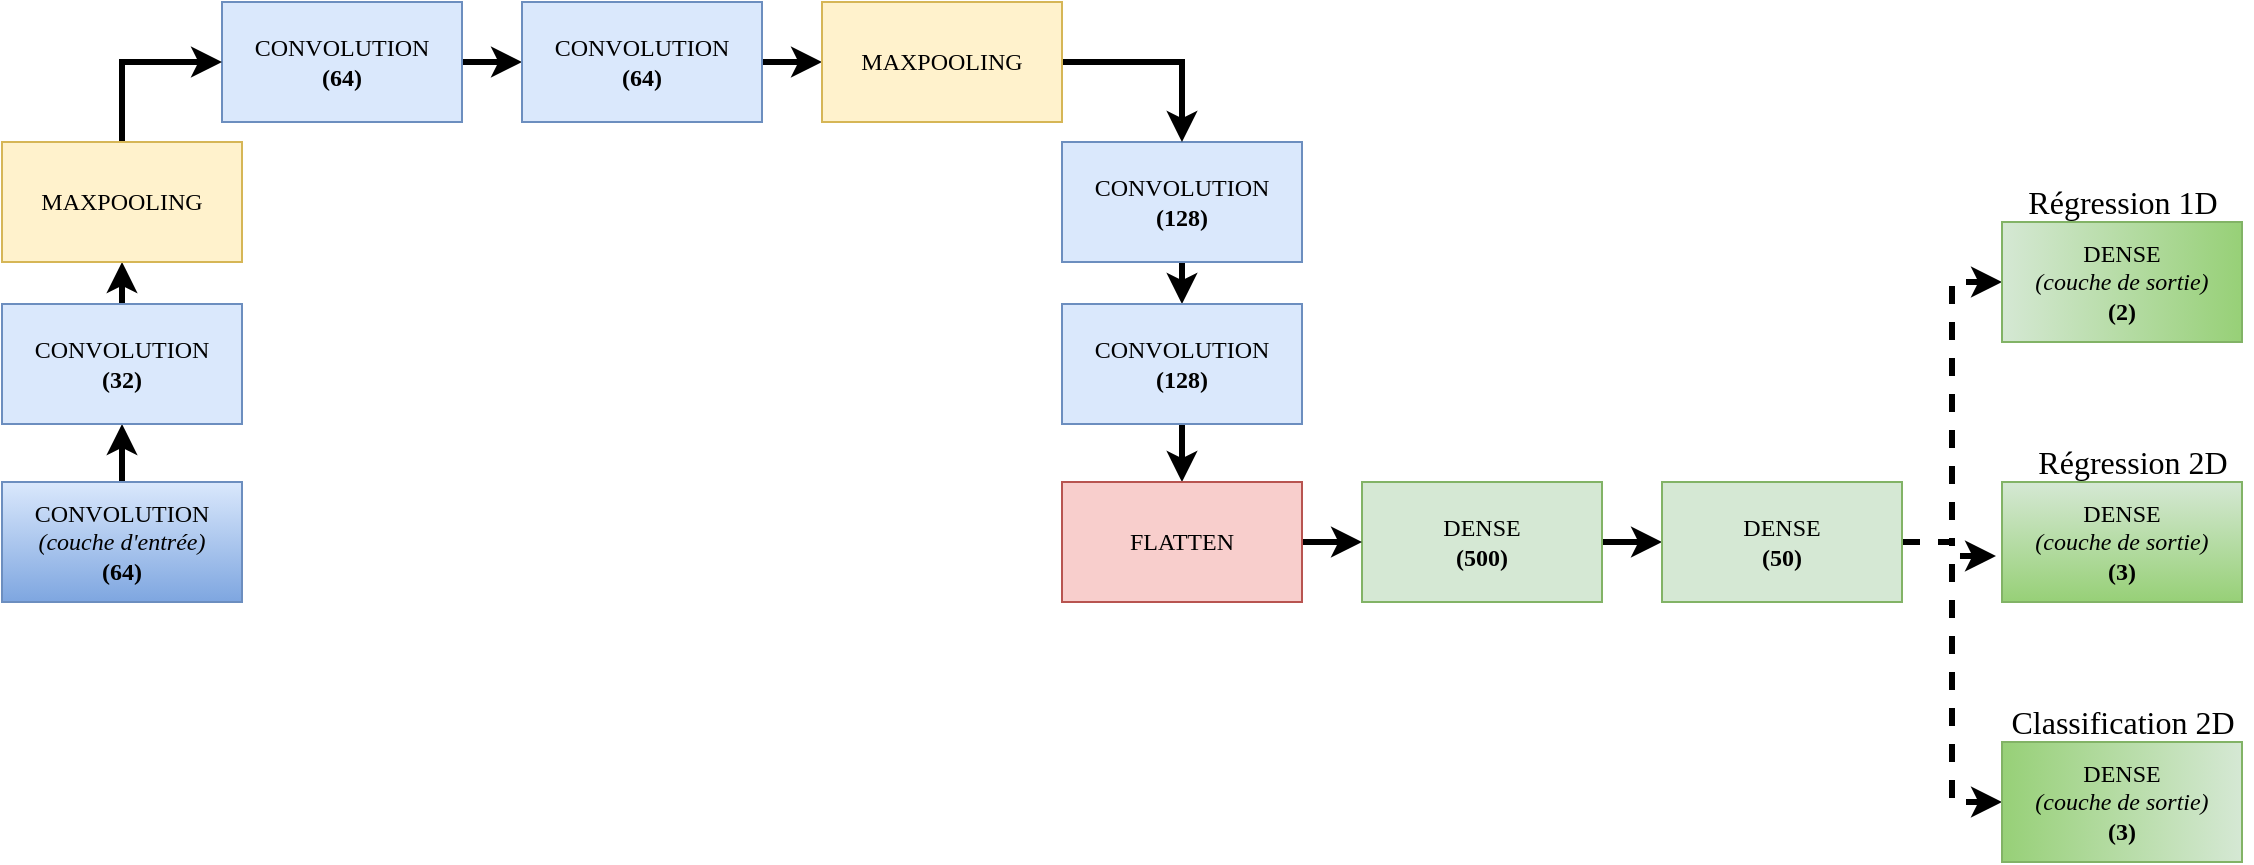 <mxfile version="13.6.2" type="device" pages="2"><diagram id="00Otvtv3kpeO-yfdXEUo" name="Page-1"><mxGraphModel dx="1072" dy="125" grid="1" gridSize="10" guides="1" tooltips="1" connect="1" arrows="1" fold="1" page="1" pageScale="1" pageWidth="1169" pageHeight="827" math="0" shadow="0"><root><mxCell id="UKNlv2apCD9zDsKlRs_M-0"/><mxCell id="UKNlv2apCD9zDsKlRs_M-1" parent="UKNlv2apCD9zDsKlRs_M-0"/><mxCell id="UKNlv2apCD9zDsKlRs_M-2" style="edgeStyle=orthogonalEdgeStyle;rounded=0;orthogonalLoop=1;jettySize=auto;html=1;exitX=0.5;exitY=0;exitDx=0;exitDy=0;entryX=0.5;entryY=1;entryDx=0;entryDy=0;strokeWidth=3;" parent="UKNlv2apCD9zDsKlRs_M-1" source="UKNlv2apCD9zDsKlRs_M-3" target="UKNlv2apCD9zDsKlRs_M-5" edge="1"><mxGeometry relative="1" as="geometry"/></mxCell><mxCell id="UKNlv2apCD9zDsKlRs_M-3" value="&lt;font face=&quot;Iwona&quot;&gt;CONVOLUTION&lt;br&gt;&lt;i&gt;(couche d'entrée)&lt;/i&gt;&lt;br&gt;&lt;b&gt;(64)&lt;/b&gt;&lt;br&gt;&lt;/font&gt;" style="rounded=0;whiteSpace=wrap;html=1;rotation=0;fillColor=#dae8fc;strokeColor=#6c8ebf;gradientColor=#7ea6e0;" parent="UKNlv2apCD9zDsKlRs_M-1" vertex="1"><mxGeometry x="40" y="1350" width="120" height="60" as="geometry"/></mxCell><mxCell id="UKNlv2apCD9zDsKlRs_M-23" style="edgeStyle=orthogonalEdgeStyle;rounded=0;orthogonalLoop=1;jettySize=auto;html=1;exitX=0.5;exitY=0;exitDx=0;exitDy=0;entryX=0.5;entryY=1;entryDx=0;entryDy=0;strokeWidth=3;" parent="UKNlv2apCD9zDsKlRs_M-1" source="UKNlv2apCD9zDsKlRs_M-5" target="UKNlv2apCD9zDsKlRs_M-21" edge="1"><mxGeometry relative="1" as="geometry"/></mxCell><mxCell id="UKNlv2apCD9zDsKlRs_M-5" value="&lt;span style=&quot;font-family: &amp;#34;iwona&amp;#34;&quot;&gt;CONVOLUTION&lt;/span&gt;&lt;font face=&quot;Iwona&quot;&gt;&lt;br&gt;&lt;b&gt;(32)&lt;/b&gt;&lt;br&gt;&lt;/font&gt;" style="rounded=0;whiteSpace=wrap;html=1;rotation=0;fillColor=#dae8fc;strokeColor=#6c8ebf;" parent="UKNlv2apCD9zDsKlRs_M-1" vertex="1"><mxGeometry x="40" y="1261" width="120" height="60" as="geometry"/></mxCell><mxCell id="UKNlv2apCD9zDsKlRs_M-6" style="edgeStyle=orthogonalEdgeStyle;rounded=0;orthogonalLoop=1;jettySize=auto;html=1;exitX=1;exitY=0.5;exitDx=0;exitDy=0;entryX=0;entryY=0.5;entryDx=0;entryDy=0;strokeWidth=3;" parent="UKNlv2apCD9zDsKlRs_M-1" source="UKNlv2apCD9zDsKlRs_M-7" target="UKNlv2apCD9zDsKlRs_M-9" edge="1"><mxGeometry relative="1" as="geometry"/></mxCell><mxCell id="UKNlv2apCD9zDsKlRs_M-7" value="&lt;span style=&quot;font-family: &amp;#34;iwona&amp;#34;&quot;&gt;CONVOLUTION&lt;/span&gt;&lt;font face=&quot;Iwona&quot;&gt;&lt;br&gt;&lt;/font&gt;&lt;b style=&quot;font-family: &amp;#34;iwona&amp;#34;&quot;&gt;(64)&lt;/b&gt;&lt;font face=&quot;Iwona&quot;&gt;&lt;br&gt;&lt;/font&gt;" style="rounded=0;whiteSpace=wrap;html=1;rotation=0;fillColor=#dae8fc;strokeColor=#6c8ebf;" parent="UKNlv2apCD9zDsKlRs_M-1" vertex="1"><mxGeometry x="150" y="1110" width="120" height="60" as="geometry"/></mxCell><mxCell id="UKNlv2apCD9zDsKlRs_M-25" style="edgeStyle=orthogonalEdgeStyle;rounded=0;orthogonalLoop=1;jettySize=auto;html=1;exitX=1;exitY=0.5;exitDx=0;exitDy=0;entryX=0;entryY=0.5;entryDx=0;entryDy=0;strokeWidth=3;" parent="UKNlv2apCD9zDsKlRs_M-1" source="UKNlv2apCD9zDsKlRs_M-9" target="UKNlv2apCD9zDsKlRs_M-22" edge="1"><mxGeometry relative="1" as="geometry"/></mxCell><mxCell id="UKNlv2apCD9zDsKlRs_M-9" value="&lt;span style=&quot;font-family: &amp;#34;iwona&amp;#34;&quot;&gt;CONVOLUTION&lt;/span&gt;&lt;font face=&quot;Iwona&quot;&gt;&lt;br&gt;&lt;/font&gt;&lt;b style=&quot;font-family: &amp;#34;iwona&amp;#34;&quot;&gt;(64)&lt;/b&gt;&lt;font face=&quot;Iwona&quot;&gt;&lt;br&gt;&lt;/font&gt;" style="rounded=0;whiteSpace=wrap;html=1;rotation=0;fillColor=#dae8fc;strokeColor=#6c8ebf;" parent="UKNlv2apCD9zDsKlRs_M-1" vertex="1"><mxGeometry x="300" y="1110" width="120" height="60" as="geometry"/></mxCell><mxCell id="UKNlv2apCD9zDsKlRs_M-10" style="edgeStyle=orthogonalEdgeStyle;rounded=0;orthogonalLoop=1;jettySize=auto;html=1;exitX=0.5;exitY=1;exitDx=0;exitDy=0;entryX=0.5;entryY=0;entryDx=0;entryDy=0;strokeWidth=3;" parent="UKNlv2apCD9zDsKlRs_M-1" source="UKNlv2apCD9zDsKlRs_M-11" target="UKNlv2apCD9zDsKlRs_M-13" edge="1"><mxGeometry relative="1" as="geometry"/></mxCell><mxCell id="UKNlv2apCD9zDsKlRs_M-11" value="&lt;span style=&quot;font-family: &amp;#34;iwona&amp;#34;&quot;&gt;CONVOLUTION&lt;/span&gt;&lt;font face=&quot;Iwona&quot;&gt;&lt;br&gt;&lt;/font&gt;&lt;b style=&quot;font-family: &amp;#34;iwona&amp;#34;&quot;&gt;(128)&lt;/b&gt;&lt;font face=&quot;Iwona&quot;&gt;&lt;br&gt;&lt;/font&gt;" style="rounded=0;whiteSpace=wrap;html=1;rotation=0;fillColor=#dae8fc;strokeColor=#6c8ebf;" parent="UKNlv2apCD9zDsKlRs_M-1" vertex="1"><mxGeometry x="570" y="1180" width="120" height="60" as="geometry"/></mxCell><mxCell id="UKNlv2apCD9zDsKlRs_M-12" style="edgeStyle=orthogonalEdgeStyle;rounded=0;orthogonalLoop=1;jettySize=auto;html=1;exitX=0.5;exitY=1;exitDx=0;exitDy=0;entryX=0.5;entryY=0;entryDx=0;entryDy=0;strokeWidth=3;" parent="UKNlv2apCD9zDsKlRs_M-1" source="UKNlv2apCD9zDsKlRs_M-13" target="UKNlv2apCD9zDsKlRs_M-19" edge="1"><mxGeometry relative="1" as="geometry"/></mxCell><mxCell id="UKNlv2apCD9zDsKlRs_M-13" value="&lt;span style=&quot;font-family: &amp;#34;iwona&amp;#34;&quot;&gt;CONVOLUTION&lt;/span&gt;&lt;font face=&quot;Iwona&quot;&gt;&lt;br&gt;&lt;/font&gt;&lt;b style=&quot;font-family: &amp;#34;iwona&amp;#34;&quot;&gt;(128)&lt;/b&gt;&lt;font face=&quot;Iwona&quot;&gt;&lt;br&gt;&lt;/font&gt;" style="rounded=0;whiteSpace=wrap;html=1;rotation=0;fillColor=#dae8fc;strokeColor=#6c8ebf;" parent="UKNlv2apCD9zDsKlRs_M-1" vertex="1"><mxGeometry x="570" y="1261" width="120" height="60" as="geometry"/></mxCell><mxCell id="UKNlv2apCD9zDsKlRs_M-14" style="edgeStyle=orthogonalEdgeStyle;rounded=0;orthogonalLoop=1;jettySize=auto;html=1;exitX=1;exitY=0.5;exitDx=0;exitDy=0;entryX=0;entryY=0.5;entryDx=0;entryDy=0;strokeWidth=3;" parent="UKNlv2apCD9zDsKlRs_M-1" source="UKNlv2apCD9zDsKlRs_M-15" target="UKNlv2apCD9zDsKlRs_M-17" edge="1"><mxGeometry relative="1" as="geometry"/></mxCell><mxCell id="UKNlv2apCD9zDsKlRs_M-15" value="&lt;font face=&quot;Iwona&quot;&gt;DENSE&lt;br&gt;&lt;/font&gt;&lt;b style=&quot;font-family: &amp;#34;iwona&amp;#34;&quot;&gt;(500)&lt;/b&gt;&lt;font face=&quot;Iwona&quot;&gt;&lt;br&gt;&lt;/font&gt;" style="rounded=0;whiteSpace=wrap;html=1;rotation=0;fillColor=#d5e8d4;strokeColor=#82b366;" parent="UKNlv2apCD9zDsKlRs_M-1" vertex="1"><mxGeometry x="720" y="1350" width="120" height="60" as="geometry"/></mxCell><mxCell id="UKNlv2apCD9zDsKlRs_M-16" style="edgeStyle=orthogonalEdgeStyle;rounded=0;orthogonalLoop=1;jettySize=auto;html=1;exitX=1;exitY=0.5;exitDx=0;exitDy=0;entryX=0;entryY=0.5;entryDx=0;entryDy=0;strokeWidth=3;dashed=1;" parent="UKNlv2apCD9zDsKlRs_M-1" source="UKNlv2apCD9zDsKlRs_M-17" target="UKNlv2apCD9zDsKlRs_M-20" edge="1"><mxGeometry relative="1" as="geometry"/></mxCell><mxCell id="lGXHV72DuJl9iOoLBFFi-2" style="edgeStyle=orthogonalEdgeStyle;rounded=0;orthogonalLoop=1;jettySize=auto;html=1;exitX=1;exitY=0.5;exitDx=0;exitDy=0;entryX=-0.025;entryY=0.617;entryDx=0;entryDy=0;entryPerimeter=0;dashed=1;strokeWidth=3;" parent="UKNlv2apCD9zDsKlRs_M-1" source="UKNlv2apCD9zDsKlRs_M-17" target="lGXHV72DuJl9iOoLBFFi-0" edge="1"><mxGeometry relative="1" as="geometry"/></mxCell><mxCell id="lGXHV72DuJl9iOoLBFFi-3" style="edgeStyle=orthogonalEdgeStyle;rounded=0;orthogonalLoop=1;jettySize=auto;html=1;exitX=1;exitY=0.5;exitDx=0;exitDy=0;entryX=0;entryY=0.5;entryDx=0;entryDy=0;dashed=1;strokeWidth=3;" parent="UKNlv2apCD9zDsKlRs_M-1" source="UKNlv2apCD9zDsKlRs_M-17" target="lGXHV72DuJl9iOoLBFFi-1" edge="1"><mxGeometry relative="1" as="geometry"/></mxCell><mxCell id="UKNlv2apCD9zDsKlRs_M-17" value="&lt;font face=&quot;Iwona&quot;&gt;DENSE&lt;br&gt;&lt;/font&gt;&lt;b style=&quot;font-family: &amp;#34;iwona&amp;#34;&quot;&gt;(50)&lt;/b&gt;&lt;font face=&quot;Iwona&quot;&gt;&lt;br&gt;&lt;/font&gt;" style="rounded=0;whiteSpace=wrap;html=1;rotation=0;fillColor=#d5e8d4;strokeColor=#82b366;" parent="UKNlv2apCD9zDsKlRs_M-1" vertex="1"><mxGeometry x="870" y="1350" width="120" height="60" as="geometry"/></mxCell><mxCell id="UKNlv2apCD9zDsKlRs_M-18" style="edgeStyle=orthogonalEdgeStyle;rounded=0;orthogonalLoop=1;jettySize=auto;html=1;exitX=1;exitY=0.5;exitDx=0;exitDy=0;entryX=0;entryY=0.5;entryDx=0;entryDy=0;strokeWidth=3;" parent="UKNlv2apCD9zDsKlRs_M-1" source="UKNlv2apCD9zDsKlRs_M-19" target="UKNlv2apCD9zDsKlRs_M-15" edge="1"><mxGeometry relative="1" as="geometry"/></mxCell><mxCell id="UKNlv2apCD9zDsKlRs_M-19" value="&lt;font face=&quot;Iwona&quot;&gt;FLATTEN&lt;/font&gt;" style="rounded=0;whiteSpace=wrap;html=1;rotation=0;fillColor=#f8cecc;strokeColor=#b85450;" parent="UKNlv2apCD9zDsKlRs_M-1" vertex="1"><mxGeometry x="570" y="1350" width="120" height="60" as="geometry"/></mxCell><mxCell id="UKNlv2apCD9zDsKlRs_M-20" value="&lt;font face=&quot;Iwona&quot;&gt;DENSE&lt;br&gt;&lt;i&gt;(couche de sortie)&lt;br&gt;&lt;/i&gt;&lt;/font&gt;&lt;b style=&quot;font-family: &amp;#34;iwona&amp;#34;&quot;&gt;(2)&lt;/b&gt;&lt;font face=&quot;Iwona&quot;&gt;&lt;i&gt;&lt;br&gt;&lt;/i&gt;&lt;/font&gt;" style="rounded=0;whiteSpace=wrap;html=1;rotation=0;fillColor=#d5e8d4;strokeColor=#82b366;gradientColor=#97d077;gradientDirection=east;" parent="UKNlv2apCD9zDsKlRs_M-1" vertex="1"><mxGeometry x="1040" y="1220" width="120" height="60" as="geometry"/></mxCell><mxCell id="UKNlv2apCD9zDsKlRs_M-24" style="edgeStyle=orthogonalEdgeStyle;rounded=0;orthogonalLoop=1;jettySize=auto;html=1;exitX=0.5;exitY=0;exitDx=0;exitDy=0;entryX=0;entryY=0.5;entryDx=0;entryDy=0;strokeWidth=3;" parent="UKNlv2apCD9zDsKlRs_M-1" source="UKNlv2apCD9zDsKlRs_M-21" target="UKNlv2apCD9zDsKlRs_M-7" edge="1"><mxGeometry relative="1" as="geometry"/></mxCell><mxCell id="UKNlv2apCD9zDsKlRs_M-21" value="&lt;font face=&quot;Iwona&quot;&gt;MAXPOOLING&lt;br&gt;&lt;/font&gt;" style="rounded=0;whiteSpace=wrap;html=1;rotation=0;fillColor=#fff2cc;strokeColor=#d6b656;" parent="UKNlv2apCD9zDsKlRs_M-1" vertex="1"><mxGeometry x="40" y="1180" width="120" height="60" as="geometry"/></mxCell><mxCell id="UKNlv2apCD9zDsKlRs_M-26" style="edgeStyle=orthogonalEdgeStyle;rounded=0;orthogonalLoop=1;jettySize=auto;html=1;exitX=1;exitY=0.5;exitDx=0;exitDy=0;entryX=0.5;entryY=0;entryDx=0;entryDy=0;strokeWidth=3;" parent="UKNlv2apCD9zDsKlRs_M-1" source="UKNlv2apCD9zDsKlRs_M-22" target="UKNlv2apCD9zDsKlRs_M-11" edge="1"><mxGeometry relative="1" as="geometry"/></mxCell><mxCell id="UKNlv2apCD9zDsKlRs_M-22" value="&lt;span style=&quot;font-family: &amp;#34;iwona&amp;#34;&quot;&gt;MAXPOOLING&lt;/span&gt;&lt;font face=&quot;Iwona&quot;&gt;&lt;br&gt;&lt;/font&gt;" style="rounded=0;whiteSpace=wrap;html=1;rotation=0;fillColor=#fff2cc;strokeColor=#d6b656;" parent="UKNlv2apCD9zDsKlRs_M-1" vertex="1"><mxGeometry x="450" y="1110" width="120" height="60" as="geometry"/></mxCell><mxCell id="lGXHV72DuJl9iOoLBFFi-0" value="&lt;font face=&quot;Iwona&quot;&gt;DENSE&lt;br&gt;&lt;i&gt;(couche de sortie)&lt;br&gt;&lt;/i&gt;&lt;/font&gt;&lt;b style=&quot;font-family: &amp;#34;iwona&amp;#34;&quot;&gt;(3)&lt;/b&gt;&lt;font face=&quot;Iwona&quot;&gt;&lt;i&gt;&lt;br&gt;&lt;/i&gt;&lt;/font&gt;" style="rounded=0;whiteSpace=wrap;html=1;rotation=0;fillColor=#d5e8d4;strokeColor=#82b366;gradientColor=#97d077;" parent="UKNlv2apCD9zDsKlRs_M-1" vertex="1"><mxGeometry x="1040" y="1350" width="120" height="60" as="geometry"/></mxCell><mxCell id="lGXHV72DuJl9iOoLBFFi-1" value="&lt;font face=&quot;Iwona&quot;&gt;DENSE&lt;br&gt;&lt;i&gt;(couche de sortie)&lt;br&gt;&lt;/i&gt;&lt;/font&gt;&lt;b style=&quot;font-family: &amp;#34;iwona&amp;#34;&quot;&gt;(3)&lt;/b&gt;&lt;font face=&quot;Iwona&quot;&gt;&lt;i&gt;&lt;br&gt;&lt;/i&gt;&lt;/font&gt;" style="rounded=0;whiteSpace=wrap;html=1;rotation=0;fillColor=#d5e8d4;strokeColor=#82b366;gradientColor=#97d077;gradientDirection=west;" parent="UKNlv2apCD9zDsKlRs_M-1" vertex="1"><mxGeometry x="1040" y="1480" width="120" height="60" as="geometry"/></mxCell><mxCell id="lGXHV72DuJl9iOoLBFFi-4" value="&lt;font face=&quot;Iwona&quot; style=&quot;font-size: 16px&quot;&gt;Régression 1D&lt;/font&gt;" style="text;html=1;align=center;verticalAlign=middle;resizable=0;points=[];autosize=1;" parent="UKNlv2apCD9zDsKlRs_M-1" vertex="1"><mxGeometry x="1040" y="1200" width="120" height="20" as="geometry"/></mxCell><mxCell id="lGXHV72DuJl9iOoLBFFi-5" value="&lt;font face=&quot;Iwona&quot; style=&quot;font-size: 16px&quot;&gt;Régression 2D&lt;/font&gt;" style="text;html=1;align=center;verticalAlign=middle;resizable=0;points=[];autosize=1;" parent="UKNlv2apCD9zDsKlRs_M-1" vertex="1"><mxGeometry x="1045" y="1330" width="120" height="20" as="geometry"/></mxCell><mxCell id="lGXHV72DuJl9iOoLBFFi-6" value="&lt;font face=&quot;Iwona&quot; style=&quot;font-size: 16px&quot;&gt;Classification 2D&lt;/font&gt;" style="text;html=1;align=center;verticalAlign=middle;resizable=0;points=[];autosize=1;" parent="UKNlv2apCD9zDsKlRs_M-1" vertex="1"><mxGeometry x="1035" y="1460" width="130" height="20" as="geometry"/></mxCell></root></mxGraphModel></diagram><diagram id="0EW_c9BP7bmkgiEVMeh-" name="Page-2"><mxGraphModel dx="1072" dy="125" grid="1" gridSize="10" guides="1" tooltips="1" connect="1" arrows="1" fold="1" page="1" pageScale="1" pageWidth="1169" pageHeight="827" math="0" shadow="0"><root><mxCell id="0"/><mxCell id="1" parent="0"/><mxCell id="5w7G6gvOBZola3X3LOAQ-1" style="edgeStyle=orthogonalEdgeStyle;rounded=0;orthogonalLoop=1;jettySize=auto;html=1;exitX=0.5;exitY=0;exitDx=0;exitDy=0;entryX=0.5;entryY=1;entryDx=0;entryDy=0;strokeWidth=3;" parent="1" source="5w7G6gvOBZola3X3LOAQ-2" target="5w7G6gvOBZola3X3LOAQ-4" edge="1"><mxGeometry relative="1" as="geometry"/></mxCell><mxCell id="5w7G6gvOBZola3X3LOAQ-2" value="&lt;font face=&quot;Iwona&quot;&gt;CONVOLUTION&lt;br&gt;&lt;i&gt;(couche d'entrée)&lt;/i&gt;&lt;br&gt;&lt;b&gt;(64)&lt;/b&gt;&lt;br&gt;&lt;/font&gt;" style="rounded=0;whiteSpace=wrap;html=1;rotation=0;fillColor=#dae8fc;strokeColor=#6c8ebf;gradientColor=#7ea6e0;" parent="1" vertex="1"><mxGeometry x="40" y="1350" width="120" height="60" as="geometry"/></mxCell><mxCell id="5w7G6gvOBZola3X3LOAQ-3" style="edgeStyle=orthogonalEdgeStyle;rounded=0;orthogonalLoop=1;jettySize=auto;html=1;exitX=0.5;exitY=0;exitDx=0;exitDy=0;entryX=0;entryY=0.5;entryDx=0;entryDy=0;strokeWidth=3;" parent="1" source="5w7G6gvOBZola3X3LOAQ-4" target="5w7G6gvOBZola3X3LOAQ-6" edge="1"><mxGeometry relative="1" as="geometry"><mxPoint x="100" y="1240" as="targetPoint"/></mxGeometry></mxCell><mxCell id="5w7G6gvOBZola3X3LOAQ-4" value="&lt;span style=&quot;font-family: &amp;#34;iwona&amp;#34;&quot;&gt;CONVOLUTION&lt;/span&gt;&lt;font face=&quot;Iwona&quot;&gt;&lt;br&gt;&lt;b&gt;(32)&lt;/b&gt;&lt;br&gt;&lt;/font&gt;" style="rounded=0;whiteSpace=wrap;html=1;rotation=0;fillColor=#dae8fc;strokeColor=#6c8ebf;" parent="1" vertex="1"><mxGeometry x="40" y="1261" width="120" height="60" as="geometry"/></mxCell><mxCell id="5w7G6gvOBZola3X3LOAQ-5" style="edgeStyle=orthogonalEdgeStyle;rounded=0;orthogonalLoop=1;jettySize=auto;html=1;exitX=1;exitY=0.5;exitDx=0;exitDy=0;entryX=0;entryY=0.5;entryDx=0;entryDy=0;strokeWidth=3;" parent="1" source="5w7G6gvOBZola3X3LOAQ-6" target="5w7G6gvOBZola3X3LOAQ-8" edge="1"><mxGeometry relative="1" as="geometry"/></mxCell><mxCell id="5w7G6gvOBZola3X3LOAQ-6" value="&lt;span style=&quot;font-family: &amp;#34;iwona&amp;#34;&quot;&gt;CONVOLUTION&lt;/span&gt;&lt;font face=&quot;Iwona&quot;&gt;&lt;br&gt;&lt;/font&gt;&lt;b style=&quot;font-family: &amp;#34;iwona&amp;#34;&quot;&gt;(64)&lt;/b&gt;&lt;font face=&quot;Iwona&quot;&gt;&lt;br&gt;&lt;/font&gt;" style="rounded=0;whiteSpace=wrap;html=1;rotation=0;fillColor=#dae8fc;strokeColor=#6c8ebf;" parent="1" vertex="1"><mxGeometry x="150" y="1110" width="120" height="60" as="geometry"/></mxCell><mxCell id="5w7G6gvOBZola3X3LOAQ-7" style="edgeStyle=orthogonalEdgeStyle;rounded=0;orthogonalLoop=1;jettySize=auto;html=1;exitX=1;exitY=0.5;exitDx=0;exitDy=0;entryX=0.5;entryY=0;entryDx=0;entryDy=0;strokeWidth=3;" parent="1" source="5w7G6gvOBZola3X3LOAQ-8" target="5w7G6gvOBZola3X3LOAQ-10" edge="1"><mxGeometry relative="1" as="geometry"><mxPoint x="450" y="1140" as="targetPoint"/></mxGeometry></mxCell><mxCell id="5w7G6gvOBZola3X3LOAQ-8" value="&lt;span style=&quot;font-family: &amp;#34;iwona&amp;#34;&quot;&gt;CONVOLUTION&lt;/span&gt;&lt;font face=&quot;Iwona&quot;&gt;&lt;br&gt;&lt;/font&gt;&lt;b style=&quot;font-family: &amp;#34;iwona&amp;#34;&quot;&gt;(64)&lt;/b&gt;&lt;font face=&quot;Iwona&quot;&gt;&lt;br&gt;&lt;/font&gt;" style="rounded=0;whiteSpace=wrap;html=1;rotation=0;fillColor=#dae8fc;strokeColor=#6c8ebf;" parent="1" vertex="1"><mxGeometry x="300" y="1110" width="120" height="60" as="geometry"/></mxCell><mxCell id="5w7G6gvOBZola3X3LOAQ-9" style="edgeStyle=orthogonalEdgeStyle;rounded=0;orthogonalLoop=1;jettySize=auto;html=1;exitX=0.5;exitY=1;exitDx=0;exitDy=0;entryX=0.5;entryY=0;entryDx=0;entryDy=0;strokeWidth=3;" parent="1" source="5w7G6gvOBZola3X3LOAQ-10" target="5w7G6gvOBZola3X3LOAQ-12" edge="1"><mxGeometry relative="1" as="geometry"/></mxCell><mxCell id="5w7G6gvOBZola3X3LOAQ-10" value="&lt;span style=&quot;font-family: &amp;#34;iwona&amp;#34;&quot;&gt;CONVOLUTION&lt;/span&gt;&lt;font face=&quot;Iwona&quot;&gt;&lt;br&gt;&lt;/font&gt;&lt;b style=&quot;font-family: &amp;#34;iwona&amp;#34;&quot;&gt;(128)&lt;/b&gt;&lt;font face=&quot;Iwona&quot;&gt;&lt;br&gt;&lt;/font&gt;" style="rounded=0;whiteSpace=wrap;html=1;rotation=0;fillColor=#dae8fc;strokeColor=#6c8ebf;" parent="1" vertex="1"><mxGeometry x="570" y="1180" width="120" height="60" as="geometry"/></mxCell><mxCell id="5w7G6gvOBZola3X3LOAQ-11" style="edgeStyle=orthogonalEdgeStyle;rounded=0;orthogonalLoop=1;jettySize=auto;html=1;exitX=0.5;exitY=1;exitDx=0;exitDy=0;entryX=0.5;entryY=0;entryDx=0;entryDy=0;strokeWidth=3;" parent="1" source="5w7G6gvOBZola3X3LOAQ-12" target="5w7G6gvOBZola3X3LOAQ-18" edge="1"><mxGeometry relative="1" as="geometry"/></mxCell><mxCell id="5w7G6gvOBZola3X3LOAQ-12" value="&lt;span style=&quot;font-family: &amp;#34;iwona&amp;#34;&quot;&gt;CONVOLUTION&lt;/span&gt;&lt;font face=&quot;Iwona&quot;&gt;&lt;br&gt;&lt;/font&gt;&lt;b style=&quot;font-family: &amp;#34;iwona&amp;#34;&quot;&gt;(128)&lt;/b&gt;&lt;font face=&quot;Iwona&quot;&gt;&lt;br&gt;&lt;/font&gt;" style="rounded=0;whiteSpace=wrap;html=1;rotation=0;fillColor=#dae8fc;strokeColor=#6c8ebf;" parent="1" vertex="1"><mxGeometry x="570" y="1261" width="120" height="60" as="geometry"/></mxCell><mxCell id="5w7G6gvOBZola3X3LOAQ-13" style="edgeStyle=orthogonalEdgeStyle;rounded=0;orthogonalLoop=1;jettySize=auto;html=1;exitX=1;exitY=0.5;exitDx=0;exitDy=0;entryX=0;entryY=0.5;entryDx=0;entryDy=0;strokeWidth=3;" parent="1" source="5w7G6gvOBZola3X3LOAQ-14" target="5w7G6gvOBZola3X3LOAQ-16" edge="1"><mxGeometry relative="1" as="geometry"/></mxCell><mxCell id="5w7G6gvOBZola3X3LOAQ-14" value="&lt;font face=&quot;Iwona&quot;&gt;DENSE&lt;br&gt;&lt;/font&gt;&lt;b style=&quot;font-family: &amp;#34;iwona&amp;#34;&quot;&gt;(500)&lt;/b&gt;&lt;font face=&quot;Iwona&quot;&gt;&lt;br&gt;&lt;/font&gt;" style="rounded=0;whiteSpace=wrap;html=1;rotation=0;fillColor=#d5e8d4;strokeColor=#82b366;" parent="1" vertex="1"><mxGeometry x="720" y="1350" width="120" height="60" as="geometry"/></mxCell><mxCell id="5w7G6gvOBZola3X3LOAQ-16" value="&lt;font face=&quot;Iwona&quot;&gt;DENSE&lt;br&gt;&lt;/font&gt;&lt;b style=&quot;font-family: &amp;#34;iwona&amp;#34;&quot;&gt;(50)&lt;/b&gt;&lt;font face=&quot;Iwona&quot;&gt;&lt;br&gt;&lt;/font&gt;" style="rounded=0;whiteSpace=wrap;html=1;rotation=0;fillColor=#d5e8d4;strokeColor=#82b366;" parent="1" vertex="1"><mxGeometry x="870" y="1350" width="120" height="60" as="geometry"/></mxCell><mxCell id="5w7G6gvOBZola3X3LOAQ-17" style="edgeStyle=orthogonalEdgeStyle;rounded=0;orthogonalLoop=1;jettySize=auto;html=1;exitX=1;exitY=0.5;exitDx=0;exitDy=0;entryX=0;entryY=0.5;entryDx=0;entryDy=0;strokeWidth=3;" parent="1" source="5w7G6gvOBZola3X3LOAQ-18" target="5w7G6gvOBZola3X3LOAQ-14" edge="1"><mxGeometry relative="1" as="geometry"/></mxCell><mxCell id="5w7G6gvOBZola3X3LOAQ-18" value="&lt;font face=&quot;Iwona&quot;&gt;FLATTEN&lt;/font&gt;" style="rounded=0;whiteSpace=wrap;html=1;rotation=0;fillColor=#f8cecc;strokeColor=#b85450;" parent="1" vertex="1"><mxGeometry x="570" y="1350" width="120" height="60" as="geometry"/></mxCell><mxCell id="shB4iU0m-5nLRBS1uJIY-1" style="edgeStyle=orthogonalEdgeStyle;rounded=0;orthogonalLoop=1;jettySize=auto;html=1;exitX=1;exitY=0.5;exitDx=0;exitDy=0;entryX=0;entryY=0.5;entryDx=0;entryDy=0;strokeWidth=3;dashed=1;" parent="1" target="shB4iU0m-5nLRBS1uJIY-4" edge="1"><mxGeometry relative="1" as="geometry"><mxPoint x="990" y="1380" as="sourcePoint"/></mxGeometry></mxCell><mxCell id="shB4iU0m-5nLRBS1uJIY-2" style="edgeStyle=orthogonalEdgeStyle;rounded=0;orthogonalLoop=1;jettySize=auto;html=1;exitX=1;exitY=0.5;exitDx=0;exitDy=0;entryX=-0.025;entryY=0.617;entryDx=0;entryDy=0;entryPerimeter=0;dashed=1;strokeWidth=3;" parent="1" target="shB4iU0m-5nLRBS1uJIY-5" edge="1"><mxGeometry relative="1" as="geometry"><mxPoint x="990" y="1380" as="sourcePoint"/></mxGeometry></mxCell><mxCell id="shB4iU0m-5nLRBS1uJIY-3" style="edgeStyle=orthogonalEdgeStyle;rounded=0;orthogonalLoop=1;jettySize=auto;html=1;exitX=1;exitY=0.5;exitDx=0;exitDy=0;entryX=0;entryY=0.5;entryDx=0;entryDy=0;dashed=1;strokeWidth=3;" parent="1" target="shB4iU0m-5nLRBS1uJIY-6" edge="1"><mxGeometry relative="1" as="geometry"><mxPoint x="990" y="1380" as="sourcePoint"/></mxGeometry></mxCell><mxCell id="shB4iU0m-5nLRBS1uJIY-4" value="&lt;font face=&quot;Iwona&quot;&gt;DENSE&lt;br&gt;&lt;i&gt;(couche de sortie)&lt;br&gt;&lt;/i&gt;&lt;/font&gt;&lt;b style=&quot;font-family: &amp;#34;iwona&amp;#34;&quot;&gt;(2)&lt;/b&gt;&lt;font face=&quot;Iwona&quot;&gt;&lt;i&gt;&lt;br&gt;&lt;/i&gt;&lt;/font&gt;" style="rounded=0;whiteSpace=wrap;html=1;rotation=0;fillColor=#d5e8d4;strokeColor=#82b366;gradientColor=#97d077;gradientDirection=east;" parent="1" vertex="1"><mxGeometry x="1040" y="1220" width="120" height="60" as="geometry"/></mxCell><mxCell id="shB4iU0m-5nLRBS1uJIY-5" value="&lt;font face=&quot;Iwona&quot;&gt;DENSE&lt;br&gt;&lt;i&gt;(couche de sortie)&lt;br&gt;&lt;/i&gt;&lt;/font&gt;&lt;b style=&quot;font-family: &amp;#34;iwona&amp;#34;&quot;&gt;(3)&lt;/b&gt;&lt;font face=&quot;Iwona&quot;&gt;&lt;i&gt;&lt;br&gt;&lt;/i&gt;&lt;/font&gt;" style="rounded=0;whiteSpace=wrap;html=1;rotation=0;fillColor=#d5e8d4;strokeColor=#82b366;gradientColor=#97d077;" parent="1" vertex="1"><mxGeometry x="1040" y="1350" width="120" height="60" as="geometry"/></mxCell><mxCell id="shB4iU0m-5nLRBS1uJIY-6" value="&lt;font face=&quot;Iwona&quot;&gt;DENSE&lt;br&gt;&lt;i&gt;(couche de sortie)&lt;br&gt;&lt;/i&gt;&lt;/font&gt;&lt;b style=&quot;font-family: &amp;#34;iwona&amp;#34;&quot;&gt;(3)&lt;/b&gt;&lt;font face=&quot;Iwona&quot;&gt;&lt;i&gt;&lt;br&gt;&lt;/i&gt;&lt;/font&gt;" style="rounded=0;whiteSpace=wrap;html=1;rotation=0;fillColor=#d5e8d4;strokeColor=#82b366;gradientColor=#97d077;gradientDirection=west;" parent="1" vertex="1"><mxGeometry x="1040" y="1480" width="120" height="60" as="geometry"/></mxCell><mxCell id="shB4iU0m-5nLRBS1uJIY-7" value="&lt;font face=&quot;Iwona&quot; style=&quot;font-size: 16px&quot;&gt;Régression 1D&lt;/font&gt;" style="text;html=1;align=center;verticalAlign=middle;resizable=0;points=[];autosize=1;" parent="1" vertex="1"><mxGeometry x="1040" y="1200" width="120" height="20" as="geometry"/></mxCell><mxCell id="shB4iU0m-5nLRBS1uJIY-8" value="&lt;font face=&quot;Iwona&quot; style=&quot;font-size: 16px&quot;&gt;Régression 2D&lt;/font&gt;" style="text;html=1;align=center;verticalAlign=middle;resizable=0;points=[];autosize=1;" parent="1" vertex="1"><mxGeometry x="1045" y="1330" width="120" height="20" as="geometry"/></mxCell><mxCell id="shB4iU0m-5nLRBS1uJIY-9" value="&lt;font face=&quot;Iwona&quot; style=&quot;font-size: 16px&quot;&gt;Classification 2D&lt;/font&gt;" style="text;html=1;align=center;verticalAlign=middle;resizable=0;points=[];autosize=1;" parent="1" vertex="1"><mxGeometry x="1035" y="1460" width="130" height="20" as="geometry"/></mxCell></root></mxGraphModel></diagram></mxfile>